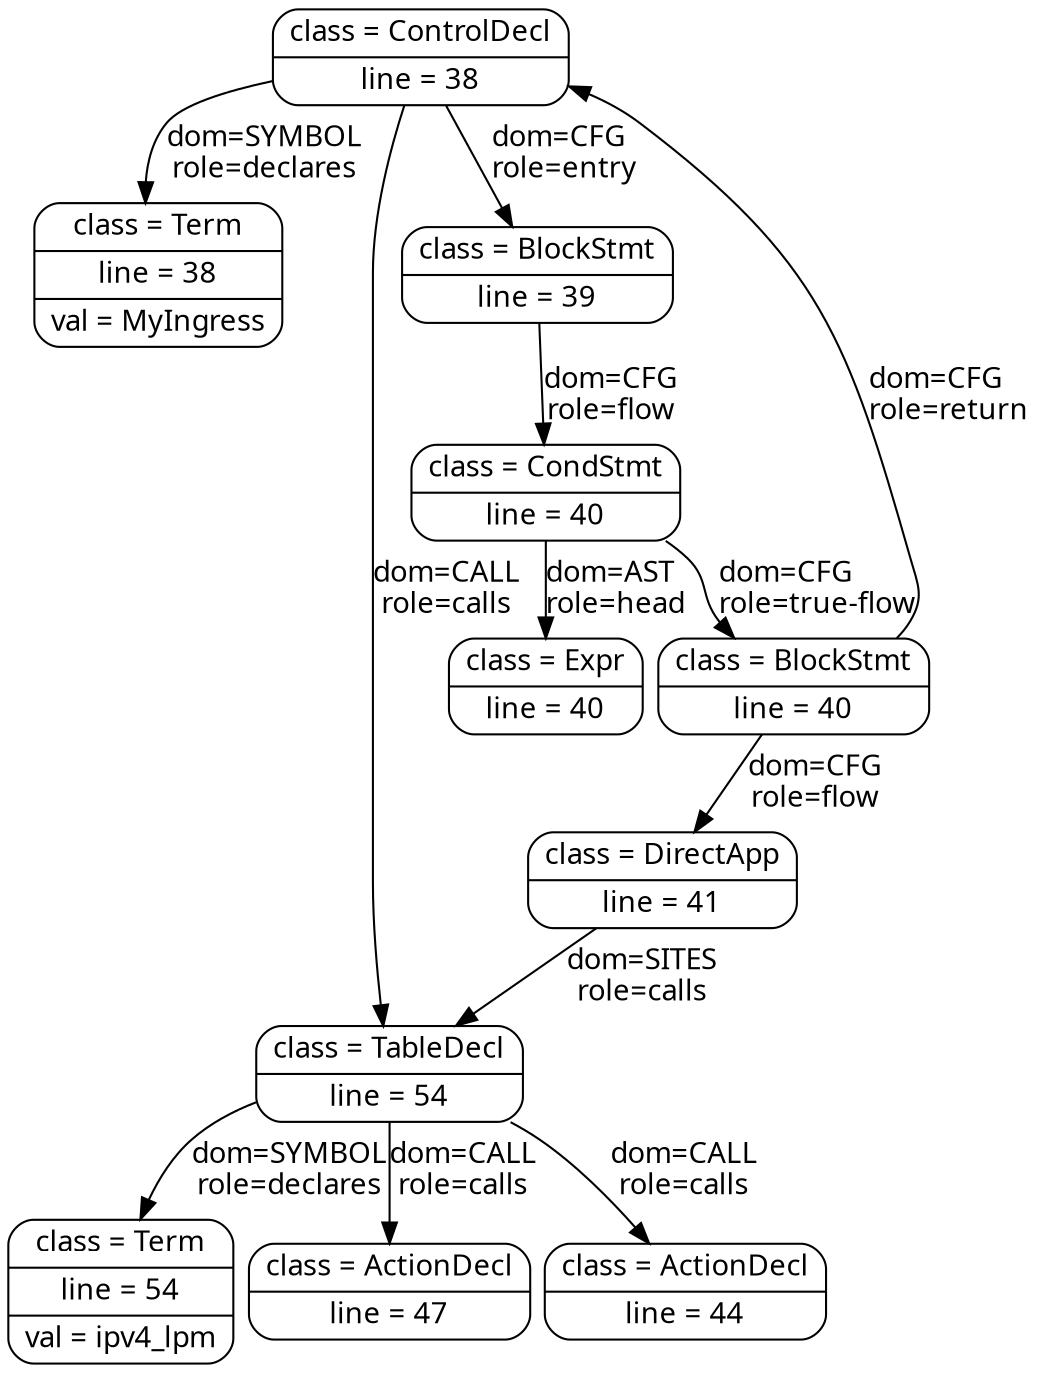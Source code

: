 digraph {
  graph [];
  margin=0;
  nodesep=0.1;
  ranksep=0.1;
  node [shape = record, style=rounded, fontname = "STIXGeneral"];
  edge [ fontname = "STIXGeneral"];

  control [label="{ class = ControlDecl | line = 38}"];
  controlName [label="{ class = Term | line = 38 | val = MyIngress}"];
  block [label="{ class = BlockStmt | line = 39 }"];
  cond [label="{ class = CondStmt | line = 40 }"];
  expr [label="{ class = Expr | line = 40 }"];
  block2 [label="{ class = BlockStmt | line = 40 }"];
  app [label="{ class = DirectApp | line = 41 }"];
  table [label="{ class = TableDecl | line = 54 }"];
  tabName [label="{ class = Term | line = 54 | val = ipv4_lpm}"];
  act1 [label="{ class = ActionDecl | line = 47 }"];
  act2 [label="{ class = ActionDecl | line = 44 }"];

  control -> controlName [label="dom=SYMBOL\lrole=declares"];
  control -> block [label="dom=CFG\lrole=entry"];
  control -> table [label="dom=CALL\lrole=calls"];
  block -> cond [label="dom=CFG\lrole=flow"];
  cond -> block2 [label="dom=CFG\lrole=true-flow"];
  cond -> expr [label="dom=AST\lrole=head"];
  block2 -> app [label="dom=CFG\lrole=flow"];
  block2 -> control [label="dom=CFG\lrole=return"];
  app -> table [label="dom=SITES\lrole=calls"];
  table -> tabName [label="dom=SYMBOL\lrole=declares"];
  table -> act1 [label="dom=CALL\lrole=calls"];
  table -> act2 [label="dom=CALL\lrole=calls"];

}
